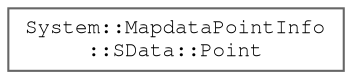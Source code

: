 digraph "Graphical Class Hierarchy"
{
 // LATEX_PDF_SIZE
  bgcolor="transparent";
  edge [fontname=FreeMono,fontsize=10,labelfontname=FreeMono,labelfontsize=10];
  node [fontname=FreeMono,fontsize=10,shape=box,height=0.2,width=0.4];
  rankdir="LR";
  Node0 [label="System::MapdataPointInfo\l::SData::Point",height=0.2,width=0.4,color="grey40", fillcolor="white", style="filled",URL="$class_system_1_1_mapdata_point_info.html#struct_system_1_1_mapdata_point_info_1_1_s_data_1_1_point",tooltip=" "];
}
